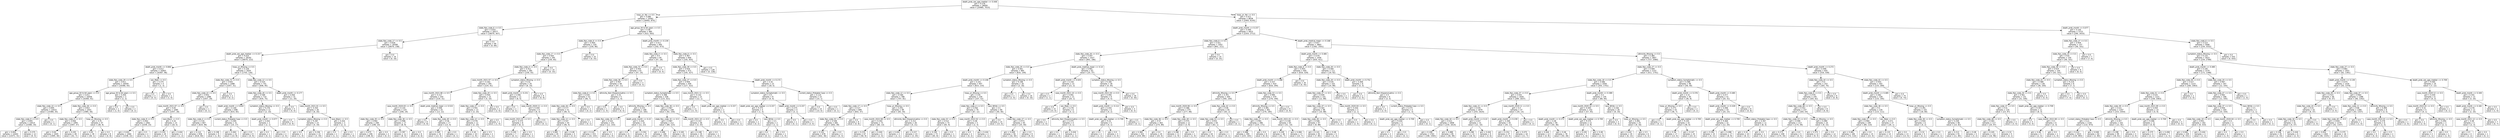 digraph Tree {
node [shape=box, fontname="helvetica"] ;
edge [fontname="helvetica"] ;
0 [label="death_prob_sex_age_median <= 0.448\ngini = 0.376\nsamples = 28000\nvalue = [20985, 7015]"] ;
1 [label="hosp_yn_Yes <= 0.5\ngini = 0.086\nsamples = 19362\nvalue = [18492, 870]"] ;
0 -> 1 [labeldistance=2.5, labelangle=45, headlabel="True"] ;
2 [label="state_fips_code_6 <= 0.5\ngini = 0.033\nsamples = 18377\nvalue = [18070, 307]"] ;
1 -> 2 ;
3 [label="state_fips_code_17 <= 0.5\ngini = 0.026\nsamples = 18308\nvalue = [18070, 238]"] ;
2 -> 3 ;
4 [label="death_prob_sex_age_median <= 0.157\ngini = 0.024\nsamples = 18292\nvalue = [18070, 222]"] ;
3 -> 4 ;
5 [label="death_prob_month <= 0.846\ngini = 0.012\nsamples = 16463\nvalue = [16367, 96]"] ;
4 -> 5 ;
6 [label="state_fips_code_29 <= 0.5\ngini = 0.011\nsamples = 16459\nvalue = [16366, 93]"] ;
5 -> 6 ;
7 [label="age_group_50 to 64 years <= 0.5\ngini = 0.011\nsamples = 16456\nvalue = [16365, 91]"] ;
6 -> 7 ;
8 [label="state_fips_code_22 <= 0.5\ngini = 0.005\nsamples = 14415\nvalue = [14380, 35]"] ;
7 -> 8 ;
9 [label="state_fips_code_9 <= 0.5\ngini = 0.005\nsamples = 14414\nvalue = [14380, 34]"] ;
8 -> 9 ;
10 [label="gini = 0.004\nsamples = 14402\nvalue = [14371, 31]"] ;
9 -> 10 ;
11 [label="gini = 0.375\nsamples = 12\nvalue = [9, 3]"] ;
9 -> 11 ;
12 [label="gini = 0.0\nsamples = 1\nvalue = [0, 1]"] ;
8 -> 12 ;
13 [label="state_fips_code_26 <= 0.5\ngini = 0.053\nsamples = 2041\nvalue = [1985, 56]"] ;
7 -> 13 ;
14 [label="state_fips_code_4 <= 0.5\ngini = 0.046\nsamples = 1994\nvalue = [1947, 47]"] ;
13 -> 14 ;
15 [label="gini = 0.04\nsamples = 1945\nvalue = [1905, 40]"] ;
14 -> 15 ;
16 [label="gini = 0.245\nsamples = 49\nvalue = [42, 7]"] ;
14 -> 16 ;
17 [label="hosp_yn_Missing <= 0.5\ngini = 0.31\nsamples = 47\nvalue = [38, 9]"] ;
13 -> 17 ;
18 [label="gini = 0.05\nsamples = 39\nvalue = [38, 1]"] ;
17 -> 18 ;
19 [label="gini = 0.0\nsamples = 8\nvalue = [0, 8]"] ;
17 -> 19 ;
20 [label="age_group_50 to 64 years <= 0.5\ngini = 0.444\nsamples = 3\nvalue = [1, 2]"] ;
6 -> 20 ;
21 [label="gini = 0.0\nsamples = 1\nvalue = [1, 0]"] ;
20 -> 21 ;
22 [label="gini = 0.0\nsamples = 2\nvalue = [0, 2]"] ;
20 -> 22 ;
23 [label="sex_Male <= 0.5\ngini = 0.375\nsamples = 4\nvalue = [1, 3]"] ;
5 -> 23 ;
24 [label="gini = 0.0\nsamples = 3\nvalue = [0, 3]"] ;
23 -> 24 ;
25 [label="gini = 0.0\nsamples = 1\nvalue = [1, 0]"] ;
23 -> 25 ;
26 [label="hosp_yn_Missing <= 0.5\ngini = 0.128\nsamples = 1829\nvalue = [1703, 126]"] ;
4 -> 26 ;
27 [label="state_fips_code_72 <= 0.5\ngini = 0.055\nsamples = 1088\nvalue = [1057, 31]"] ;
26 -> 27 ;
28 [label="state_fips_code_22 <= 0.5\ngini = 0.052\nsamples = 1086\nvalue = [1057, 29]"] ;
27 -> 28 ;
29 [label="case_month_2021-07 <= 0.5\ngini = 0.05\nsamples = 1085\nvalue = [1057, 28]"] ;
28 -> 29 ;
30 [label="state_fips_code_9 <= 0.5\ngini = 0.042\nsamples = 1062\nvalue = [1039, 23]"] ;
29 -> 30 ;
31 [label="gini = 0.041\nsamples = 1060\nvalue = [1038, 22]"] ;
30 -> 31 ;
32 [label="gini = 0.5\nsamples = 2\nvalue = [1, 1]"] ;
30 -> 32 ;
33 [label="race_Black <= 0.5\ngini = 0.34\nsamples = 23\nvalue = [18, 5]"] ;
29 -> 33 ;
34 [label="gini = 0.255\nsamples = 20\nvalue = [17, 3]"] ;
33 -> 34 ;
35 [label="gini = 0.444\nsamples = 3\nvalue = [1, 2]"] ;
33 -> 35 ;
36 [label="gini = 0.0\nsamples = 1\nvalue = [0, 1]"] ;
28 -> 36 ;
37 [label="gini = 0.0\nsamples = 2\nvalue = [0, 2]"] ;
27 -> 37 ;
38 [label="state_fips_code_12 <= 0.5\ngini = 0.224\nsamples = 741\nvalue = [646, 95]"] ;
26 -> 38 ;
39 [label="state_fips_code_26 <= 0.5\ngini = 0.189\nsamples = 710\nvalue = [635, 75]"] ;
38 -> 39 ;
40 [label="death_prob_month <= 0.632\ngini = 0.169\nsamples = 698\nvalue = [633, 65]"] ;
39 -> 40 ;
41 [label="state_fips_code_4 <= 0.5\ngini = 0.134\nsamples = 667\nvalue = [619, 48]"] ;
40 -> 41 ;
42 [label="gini = 0.114\nsamples = 658\nvalue = [618, 40]"] ;
41 -> 42 ;
43 [label="gini = 0.198\nsamples = 9\nvalue = [1, 8]"] ;
41 -> 43 ;
44 [label="current_status_Probable Case <= 0.5\ngini = 0.495\nsamples = 31\nvalue = [14, 17]"] ;
40 -> 44 ;
45 [label="gini = 0.463\nsamples = 22\nvalue = [14, 8]"] ;
44 -> 45 ;
46 [label="gini = 0.0\nsamples = 9\nvalue = [0, 9]"] ;
44 -> 46 ;
47 [label="symptom_status_Missing <= 0.5\ngini = 0.278\nsamples = 12\nvalue = [2, 10]"] ;
39 -> 47 ;
48 [label="death_prob_month <= 0.077\ngini = 0.444\nsamples = 3\nvalue = [2, 1]"] ;
47 -> 48 ;
49 [label="gini = 0.0\nsamples = 1\nvalue = [0, 1]"] ;
48 -> 49 ;
50 [label="gini = 0.0\nsamples = 2\nvalue = [2, 0]"] ;
48 -> 50 ;
51 [label="gini = 0.0\nsamples = 9\nvalue = [0, 9]"] ;
47 -> 51 ;
52 [label="death_prob_month <= 0.177\ngini = 0.458\nsamples = 31\nvalue = [11, 20]"] ;
38 -> 52 ;
53 [label="gini = 0.0\nsamples = 5\nvalue = [5, 0]"] ;
52 -> 53 ;
54 [label="case_month_2021-01 <= 0.5\ngini = 0.355\nsamples = 26\nvalue = [6, 20]"] ;
52 -> 54 ;
55 [label="symptom_status_Missing <= 0.5\ngini = 0.287\nsamples = 23\nvalue = [4, 19]"] ;
54 -> 55 ;
56 [label="gini = 0.0\nsamples = 1\nvalue = [1, 0]"] ;
55 -> 56 ;
57 [label="gini = 0.236\nsamples = 22\nvalue = [3, 19]"] ;
55 -> 57 ;
58 [label="race_Black <= 0.5\ngini = 0.444\nsamples = 3\nvalue = [2, 1]"] ;
54 -> 58 ;
59 [label="gini = 0.5\nsamples = 2\nvalue = [1, 1]"] ;
58 -> 59 ;
60 [label="gini = 0.0\nsamples = 1\nvalue = [1, 0]"] ;
58 -> 60 ;
61 [label="gini = 0.0\nsamples = 16\nvalue = [0, 16]"] ;
3 -> 61 ;
62 [label="gini = 0.0\nsamples = 69\nvalue = [0, 69]"] ;
2 -> 62 ;
63 [label="age_group_50 to 64 years <= 0.5\ngini = 0.49\nsamples = 985\nvalue = [422, 563]"] ;
1 -> 63 ;
64 [label="state_fips_code_6 <= 0.5\ngini = 0.404\nsamples = 320\nvalue = [230, 90]"] ;
63 -> 64 ;
65 [label="state_fips_code_17 <= 0.5\ngini = 0.344\nsamples = 295\nvalue = [230, 65]"] ;
64 -> 65 ;
66 [label="state_fips_code_4 <= 0.5\ngini = 0.311\nsamples = 285\nvalue = [230, 55]"] ;
65 -> 66 ;
67 [label="case_month_2021-07 <= 0.5\ngini = 0.262\nsamples = 265\nvalue = [224, 41]"] ;
66 -> 67 ;
68 [label="case_month_2021-08 <= 0.5\ngini = 0.217\nsamples = 250\nvalue = [219, 31]"] ;
67 -> 68 ;
69 [label="case_month_2020-03 <= 0.5\ngini = 0.155\nsamples = 225\nvalue = [206, 19]"] ;
68 -> 69 ;
70 [label="state_fips_code_35 <= 0.5\ngini = 0.092\nsamples = 208\nvalue = [198, 10]"] ;
69 -> 70 ;
71 [label="gini = 0.075\nsamples = 206\nvalue = [198, 8]"] ;
70 -> 71 ;
72 [label="gini = 0.0\nsamples = 2\nvalue = [0, 2]"] ;
70 -> 72 ;
73 [label="state_fips_code_36 <= 0.5\ngini = 0.498\nsamples = 17\nvalue = [8, 9]"] ;
69 -> 73 ;
74 [label="gini = 0.397\nsamples = 11\nvalue = [8, 3]"] ;
73 -> 74 ;
75 [label="gini = 0.0\nsamples = 6\nvalue = [0, 6]"] ;
73 -> 75 ;
76 [label="death_prob_medical_mean <= 0.515\ngini = 0.499\nsamples = 25\nvalue = [13, 12]"] ;
68 -> 76 ;
77 [label="gini = 0.0\nsamples = 8\nvalue = [0, 8]"] ;
76 -> 77 ;
78 [label="state_fips_code_40 <= 0.5\ngini = 0.36\nsamples = 17\nvalue = [13, 4]"] ;
76 -> 78 ;
79 [label="gini = 0.305\nsamples = 16\nvalue = [13, 3]"] ;
78 -> 79 ;
80 [label="gini = 0.0\nsamples = 1\nvalue = [0, 1]"] ;
78 -> 80 ;
81 [label="state_fips_code_20 <= 0.5\ngini = 0.444\nsamples = 15\nvalue = [5, 10]"] ;
67 -> 81 ;
82 [label="state_fips_code_27 <= 0.5\ngini = 0.355\nsamples = 13\nvalue = [3, 10]"] ;
81 -> 82 ;
83 [label="state_fips_code_12 <= 0.5\ngini = 0.278\nsamples = 12\nvalue = [2, 10]"] ;
82 -> 83 ;
84 [label="gini = 0.18\nsamples = 10\nvalue = [1, 9]"] ;
83 -> 84 ;
85 [label="gini = 0.5\nsamples = 2\nvalue = [1, 1]"] ;
83 -> 85 ;
86 [label="gini = 0.0\nsamples = 1\nvalue = [1, 0]"] ;
82 -> 86 ;
87 [label="gini = 0.0\nsamples = 2\nvalue = [2, 0]"] ;
81 -> 87 ;
88 [label="symptom_status_Missing <= 0.5\ngini = 0.42\nsamples = 20\nvalue = [6, 14]"] ;
66 -> 88 ;
89 [label="death_prob_month <= 0.231\ngini = 0.496\nsamples = 11\nvalue = [6, 5]"] ;
88 -> 89 ;
90 [label="gini = 0.0\nsamples = 2\nvalue = [0, 2]"] ;
89 -> 90 ;
91 [label="case_month_2020-11 <= 0.5\ngini = 0.444\nsamples = 9\nvalue = [6, 3]"] ;
89 -> 91 ;
92 [label="case_month_2021-01 <= 0.5\ngini = 0.375\nsamples = 8\nvalue = [6, 2]"] ;
91 -> 92 ;
93 [label="gini = 0.245\nsamples = 7\nvalue = [6, 1]"] ;
92 -> 93 ;
94 [label="gini = 0.0\nsamples = 1\nvalue = [0, 1]"] ;
92 -> 94 ;
95 [label="gini = 0.0\nsamples = 1\nvalue = [0, 1]"] ;
91 -> 95 ;
96 [label="gini = 0.0\nsamples = 9\nvalue = [0, 9]"] ;
88 -> 96 ;
97 [label="gini = 0.0\nsamples = 10\nvalue = [0, 10]"] ;
65 -> 97 ;
98 [label="gini = 0.0\nsamples = 25\nvalue = [0, 25]"] ;
64 -> 98 ;
99 [label="death_prob_month <= 0.139\ngini = 0.411\nsamples = 665\nvalue = [192, 473]"] ;
63 -> 99 ;
100 [label="state_fips_code_4 <= 0.5\ngini = 0.4\nsamples = 65\nvalue = [47, 18]"] ;
99 -> 100 ;
101 [label="state_fips_code_72 <= 0.5\ngini = 0.354\nsamples = 61\nvalue = [47, 14]"] ;
100 -> 101 ;
102 [label="state_fips_code_36 <= 0.5\ngini = 0.307\nsamples = 58\nvalue = [47, 11]"] ;
101 -> 102 ;
103 [label="state_fips_code_6 <= 0.5\ngini = 0.229\nsamples = 53\nvalue = [46, 7]"] ;
102 -> 103 ;
104 [label="state_fips_code_26 <= 0.5\ngini = 0.177\nsamples = 51\nvalue = [46, 5]"] ;
103 -> 104 ;
105 [label="state_fips_code_12 <= 0.5\ngini = 0.147\nsamples = 50\nvalue = [46, 4]"] ;
104 -> 105 ;
106 [label="gini = 0.085\nsamples = 45\nvalue = [43, 2]"] ;
105 -> 106 ;
107 [label="gini = 0.48\nsamples = 5\nvalue = [3, 2]"] ;
105 -> 107 ;
108 [label="gini = 0.0\nsamples = 1\nvalue = [0, 1]"] ;
104 -> 108 ;
109 [label="gini = 0.0\nsamples = 2\nvalue = [0, 2]"] ;
103 -> 109 ;
110 [label="ethnicity_Non-Hispanic/Latino <= 0.5\ngini = 0.32\nsamples = 5\nvalue = [1, 4]"] ;
102 -> 110 ;
111 [label="gini = 0.0\nsamples = 1\nvalue = [1, 0]"] ;
110 -> 111 ;
112 [label="gini = 0.0\nsamples = 4\nvalue = [0, 4]"] ;
110 -> 112 ;
113 [label="gini = 0.0\nsamples = 3\nvalue = [0, 3]"] ;
101 -> 113 ;
114 [label="gini = 0.0\nsamples = 4\nvalue = [0, 4]"] ;
100 -> 114 ;
115 [label="state_fips_code_6 <= 0.5\ngini = 0.367\nsamples = 600\nvalue = [145, 455]"] ;
99 -> 115 ;
116 [label="state_fips_code_39 <= 0.5\ngini = 0.426\nsamples = 472\nvalue = [145, 327]"] ;
115 -> 116 ;
117 [label="state_fips_code_27 <= 0.5\ngini = 0.406\nsamples = 449\nvalue = [127, 322]"] ;
116 -> 117 ;
118 [label="symptom_status_Symptomatic <= 0.5\ngini = 0.388\nsamples = 436\nvalue = [115, 321]"] ;
117 -> 118 ;
119 [label="ethnicity_Missing <= 0.5\ngini = 0.215\nsamples = 188\nvalue = [23, 165]"] ;
118 -> 119 ;
120 [label="state_fips_code_18 <= 0.5\ngini = 0.143\nsamples = 155\nvalue = [12, 143]"] ;
119 -> 120 ;
121 [label="gini = 0.122\nsamples = 153\nvalue = [10, 143]"] ;
120 -> 121 ;
122 [label="gini = 0.0\nsamples = 2\nvalue = [2, 0]"] ;
120 -> 122 ;
123 [label="death_prob_month <= 0.22\ngini = 0.444\nsamples = 33\nvalue = [11, 22]"] ;
119 -> 123 ;
124 [label="gini = 0.0\nsamples = 6\nvalue = [6, 0]"] ;
123 -> 124 ;
125 [label="gini = 0.302\nsamples = 27\nvalue = [5, 22]"] ;
123 -> 125 ;
126 [label="state_fips_code_36 <= 0.5\ngini = 0.467\nsamples = 248\nvalue = [92, 156]"] ;
118 -> 126 ;
127 [label="state_fips_code_32 <= 0.5\ngini = 0.487\nsamples = 212\nvalue = [89, 123]"] ;
126 -> 127 ;
128 [label="gini = 0.496\nsamples = 190\nvalue = [87, 103]"] ;
127 -> 128 ;
129 [label="gini = 0.165\nsamples = 22\nvalue = [2, 20]"] ;
127 -> 129 ;
130 [label="case_month_2021-10 <= 0.5\ngini = 0.153\nsamples = 36\nvalue = [3, 33]"] ;
126 -> 130 ;
131 [label="gini = 0.108\nsamples = 35\nvalue = [2, 33]"] ;
130 -> 131 ;
132 [label="gini = 0.0\nsamples = 1\nvalue = [1, 0]"] ;
130 -> 132 ;
133 [label="case_month_2021-11 <= 0.5\ngini = 0.142\nsamples = 13\nvalue = [12, 1]"] ;
117 -> 133 ;
134 [label="gini = 0.0\nsamples = 11\nvalue = [11, 0]"] ;
133 -> 134 ;
135 [label="death_prob_sex_age_median <= 0.157\ngini = 0.5\nsamples = 2\nvalue = [1, 1]"] ;
133 -> 135 ;
136 [label="gini = 0.0\nsamples = 1\nvalue = [1, 0]"] ;
135 -> 136 ;
137 [label="gini = 0.0\nsamples = 1\nvalue = [0, 1]"] ;
135 -> 137 ;
138 [label="death_prob_month <= 0.172\ngini = 0.34\nsamples = 23\nvalue = [18, 5]"] ;
116 -> 138 ;
139 [label="symptom_status_Symptomatic <= 0.5\ngini = 0.5\nsamples = 8\nvalue = [4, 4]"] ;
138 -> 139 ;
140 [label="death_prob_sex_age_median <= 0.157\ngini = 0.375\nsamples = 4\nvalue = [1, 3]"] ;
139 -> 140 ;
141 [label="gini = 0.0\nsamples = 2\nvalue = [0, 2]"] ;
140 -> 141 ;
142 [label="race_White <= 0.5\ngini = 0.5\nsamples = 2\nvalue = [1, 1]"] ;
140 -> 142 ;
143 [label="gini = 0.0\nsamples = 1\nvalue = [0, 1]"] ;
142 -> 143 ;
144 [label="gini = 0.0\nsamples = 1\nvalue = [1, 0]"] ;
142 -> 144 ;
145 [label="death_prob_month <= 0.157\ngini = 0.375\nsamples = 4\nvalue = [3, 1]"] ;
139 -> 145 ;
146 [label="gini = 0.0\nsamples = 1\nvalue = [0, 1]"] ;
145 -> 146 ;
147 [label="gini = 0.0\nsamples = 3\nvalue = [3, 0]"] ;
145 -> 147 ;
148 [label="current_status_Probable Case <= 0.5\ngini = 0.124\nsamples = 15\nvalue = [14, 1]"] ;
138 -> 148 ;
149 [label="gini = 0.0\nsamples = 14\nvalue = [14, 0]"] ;
148 -> 149 ;
150 [label="gini = 0.0\nsamples = 1\nvalue = [0, 1]"] ;
148 -> 150 ;
151 [label="gini = 0.0\nsamples = 128\nvalue = [0, 128]"] ;
115 -> 151 ;
152 [label="hosp_yn_Yes <= 0.5\ngini = 0.411\nsamples = 8638\nvalue = [2493, 6145]"] ;
0 -> 152 [labeldistance=2.5, labelangle=-45, headlabel="False"] ;
153 [label="death_prob_month <= 0.157\ngini = 0.495\nsamples = 4915\nvalue = [2203, 2712]"] ;
152 -> 153 ;
154 [label="state_fips_code_6 <= 0.5\ngini = 0.321\nsamples = 1052\nvalue = [841, 211]"] ;
153 -> 154 ;
155 [label="state_fips_code_26 <= 0.5\ngini = 0.297\nsamples = 1027\nvalue = [841, 186]"] ;
154 -> 155 ;
156 [label="state_fips_code_25 <= 0.5\ngini = 0.261\nsamples = 965\nvalue = [816, 149]"] ;
155 -> 156 ;
157 [label="death_prob_month <= 0.106\ngini = 0.241\nsamples = 947\nvalue = [814, 133]"] ;
156 -> 157 ;
158 [label="state_fips_code_12 <= 0.5\ngini = 0.184\nsamples = 788\nvalue = [707, 81]"] ;
157 -> 158 ;
159 [label="state_fips_code_17 <= 0.5\ngini = 0.127\nsamples = 689\nvalue = [642, 47]"] ;
158 -> 159 ;
160 [label="state_fips_code_53 <= 0.5\ngini = 0.108\nsamples = 681\nvalue = [642, 39]"] ;
159 -> 160 ;
161 [label="gini = 0.101\nsamples = 678\nvalue = [642, 36]"] ;
160 -> 161 ;
162 [label="gini = 0.0\nsamples = 3\nvalue = [0, 3]"] ;
160 -> 162 ;
163 [label="gini = 0.0\nsamples = 8\nvalue = [0, 8]"] ;
159 -> 163 ;
164 [label="hosp_yn_Missing <= 0.5\ngini = 0.451\nsamples = 99\nvalue = [65, 34]"] ;
158 -> 164 ;
165 [label="case_month_2022-08 <= 0.5\ngini = 0.293\nsamples = 73\nvalue = [60, 13]"] ;
164 -> 165 ;
166 [label="gini = 0.233\nsamples = 67\nvalue = [58, 9]"] ;
165 -> 166 ;
167 [label="gini = 0.444\nsamples = 6\nvalue = [2, 4]"] ;
165 -> 167 ;
168 [label="ethnicity_Non-Hispanic/Latino <= 0.5\ngini = 0.311\nsamples = 26\nvalue = [5, 21]"] ;
164 -> 168 ;
169 [label="gini = 0.444\nsamples = 3\nvalue = [2, 1]"] ;
168 -> 169 ;
170 [label="gini = 0.227\nsamples = 23\nvalue = [3, 20]"] ;
168 -> 170 ;
171 [label="hosp_yn_Missing <= 0.5\ngini = 0.44\nsamples = 159\nvalue = [107, 52]"] ;
157 -> 171 ;
172 [label="state_fips_code_4 <= 0.5\ngini = 0.258\nsamples = 79\nvalue = [67, 12]"] ;
171 -> 172 ;
173 [label="state_fips_code_53 <= 0.5\ngini = 0.214\nsamples = 74\nvalue = [65, 9]"] ;
172 -> 173 ;
174 [label="gini = 0.195\nsamples = 73\nvalue = [65, 8]"] ;
173 -> 174 ;
175 [label="gini = 0.0\nsamples = 1\nvalue = [0, 1]"] ;
173 -> 175 ;
176 [label="case_month_2022-02 <= 0.5\ngini = 0.48\nsamples = 5\nvalue = [2, 3]"] ;
172 -> 176 ;
177 [label="gini = 0.0\nsamples = 2\nvalue = [0, 2]"] ;
176 -> 177 ;
178 [label="gini = 0.444\nsamples = 3\nvalue = [2, 1]"] ;
176 -> 178 ;
179 [label="race_White <= 0.5\ngini = 0.5\nsamples = 80\nvalue = [40, 40]"] ;
171 -> 179 ;
180 [label="gini = 0.0\nsamples = 15\nvalue = [15, 0]"] ;
179 -> 180 ;
181 [label="state_fips_code_27 <= 0.5\ngini = 0.473\nsamples = 65\nvalue = [25, 40]"] ;
179 -> 181 ;
182 [label="gini = 0.408\nsamples = 56\nvalue = [16, 40]"] ;
181 -> 182 ;
183 [label="gini = 0.0\nsamples = 9\nvalue = [9, 0]"] ;
181 -> 183 ;
184 [label="symptom_status_Missing <= 0.5\ngini = 0.198\nsamples = 18\nvalue = [2, 16]"] ;
156 -> 184 ;
185 [label="gini = 0.0\nsamples = 2\nvalue = [2, 0]"] ;
184 -> 185 ;
186 [label="gini = 0.0\nsamples = 16\nvalue = [0, 16]"] ;
184 -> 186 ;
187 [label="death_prob_medical_mean <= 0.14\ngini = 0.481\nsamples = 62\nvalue = [25, 37]"] ;
155 -> 187 ;
188 [label="death_prob_month <= 0.025\ngini = 0.159\nsamples = 23\nvalue = [21, 2]"] ;
187 -> 188 ;
189 [label="gini = 0.5\nsamples = 2\nvalue = [1, 1]"] ;
188 -> 189 ;
190 [label="case_month_2021-10 <= 0.5\ngini = 0.091\nsamples = 21\nvalue = [20, 1]"] ;
188 -> 190 ;
191 [label="gini = 0.0\nsamples = 15\nvalue = [15, 0]"] ;
190 -> 191 ;
192 [label="sex_Male <= 0.5\ngini = 0.278\nsamples = 6\nvalue = [5, 1]"] ;
190 -> 192 ;
193 [label="gini = 0.0\nsamples = 2\nvalue = [2, 0]"] ;
192 -> 193 ;
194 [label="ethnicity_Non-Hispanic/Latino <= 0.5\ngini = 0.375\nsamples = 4\nvalue = [3, 1]"] ;
192 -> 194 ;
195 [label="gini = 0.0\nsamples = 1\nvalue = [1, 0]"] ;
194 -> 195 ;
196 [label="gini = 0.444\nsamples = 3\nvalue = [2, 1]"] ;
194 -> 196 ;
197 [label="symptom_status_Missing <= 0.5\ngini = 0.184\nsamples = 39\nvalue = [4, 35]"] ;
187 -> 197 ;
198 [label="case_month_2021-04 <= 0.5\ngini = 0.494\nsamples = 9\nvalue = [4, 5]"] ;
197 -> 198 ;
199 [label="death_prob_month <= 0.112\ngini = 0.444\nsamples = 6\nvalue = [4, 2]"] ;
198 -> 199 ;
200 [label="death_prob_sex_age_median <= 0.709\ngini = 0.32\nsamples = 5\nvalue = [4, 1]"] ;
199 -> 200 ;
201 [label="gini = 0.5\nsamples = 2\nvalue = [1, 1]"] ;
200 -> 201 ;
202 [label="gini = 0.0\nsamples = 3\nvalue = [3, 0]"] ;
200 -> 202 ;
203 [label="gini = 0.0\nsamples = 1\nvalue = [0, 1]"] ;
199 -> 203 ;
204 [label="gini = 0.0\nsamples = 3\nvalue = [0, 3]"] ;
198 -> 204 ;
205 [label="gini = 0.0\nsamples = 30\nvalue = [0, 30]"] ;
197 -> 205 ;
206 [label="gini = 0.0\nsamples = 25\nvalue = [0, 25]"] ;
154 -> 206 ;
207 [label="death_prob_medical_mean <= 0.168\ngini = 0.457\nsamples = 3863\nvalue = [1362, 2501]"] ;
153 -> 207 ;
208 [label="death_prob_month <= 0.485\ngini = 0.479\nsamples = 1056\nvalue = [635, 421]"] ;
207 -> 208 ;
209 [label="state_fips_code_6 <= 0.5\ngini = 0.454\nsamples = 945\nvalue = [616, 329]"] ;
208 -> 209 ;
210 [label="death_prob_month <= 0.286\ngini = 0.437\nsamples = 910\nvalue = [616, 294]"] ;
209 -> 210 ;
211 [label="ethnicity_Missing <= 0.5\ngini = 0.351\nsamples = 440\nvalue = [340, 100]"] ;
210 -> 211 ;
212 [label="case_month_2020-06 <= 0.5\ngini = 0.386\nsamples = 375\nvalue = [277, 98]"] ;
211 -> 212 ;
213 [label="state_fips_code_36 <= 0.5\ngini = 0.37\nsamples = 363\nvalue = [274, 89]"] ;
212 -> 213 ;
214 [label="gini = 0.384\nsamples = 343\nvalue = [254, 89]"] ;
213 -> 214 ;
215 [label="gini = 0.0\nsamples = 20\nvalue = [20, 0]"] ;
213 -> 215 ;
216 [label="state_fips_code_28 <= 0.5\ngini = 0.375\nsamples = 12\nvalue = [3, 9]"] ;
212 -> 216 ;
217 [label="gini = 0.298\nsamples = 11\nvalue = [2, 9]"] ;
216 -> 217 ;
218 [label="gini = 0.0\nsamples = 1\nvalue = [1, 0]"] ;
216 -> 218 ;
219 [label="state_fips_code_42 <= 0.5\ngini = 0.06\nsamples = 65\nvalue = [63, 2]"] ;
211 -> 219 ;
220 [label="state_fips_code_53 <= 0.5\ngini = 0.031\nsamples = 64\nvalue = [63, 1]"] ;
219 -> 220 ;
221 [label="gini = 0.0\nsamples = 63\nvalue = [63, 0]"] ;
220 -> 221 ;
222 [label="gini = 0.0\nsamples = 1\nvalue = [0, 1]"] ;
220 -> 222 ;
223 [label="gini = 0.0\nsamples = 1\nvalue = [0, 1]"] ;
219 -> 223 ;
224 [label="state_fips_code_53 <= 0.5\ngini = 0.485\nsamples = 470\nvalue = [276, 194]"] ;
210 -> 224 ;
225 [label="ethnicity_Missing <= 0.5\ngini = 0.481\nsamples = 461\nvalue = [276, 185]"] ;
224 -> 225 ;
226 [label="state_fips_code_27 <= 0.5\ngini = 0.491\nsamples = 396\nvalue = [225, 171]"] ;
225 -> 226 ;
227 [label="gini = 0.488\nsamples = 390\nvalue = [225, 165]"] ;
226 -> 227 ;
228 [label="gini = 0.0\nsamples = 6\nvalue = [0, 6]"] ;
226 -> 228 ;
229 [label="case_month_2021-01 <= 0.5\ngini = 0.338\nsamples = 65\nvalue = [51, 14]"] ;
225 -> 229 ;
230 [label="gini = 0.249\nsamples = 48\nvalue = [41, 7]"] ;
229 -> 230 ;
231 [label="gini = 0.484\nsamples = 17\nvalue = [10, 7]"] ;
229 -> 231 ;
232 [label="gini = 0.0\nsamples = 9\nvalue = [0, 9]"] ;
224 -> 232 ;
233 [label="gini = 0.0\nsamples = 35\nvalue = [0, 35]"] ;
209 -> 233 ;
234 [label="state_fips_code_34 <= 0.5\ngini = 0.284\nsamples = 111\nvalue = [19, 92]"] ;
208 -> 234 ;
235 [label="state_fips_code_20 <= 0.5\ngini = 0.235\nsamples = 103\nvalue = [14, 89]"] ;
234 -> 235 ;
236 [label="state_fips_code_37 <= 0.5\ngini = 0.209\nsamples = 101\nvalue = [12, 89]"] ;
235 -> 236 ;
237 [label="state_fips_code_47 <= 0.5\ngini = 0.183\nsamples = 98\nvalue = [10, 88]"] ;
236 -> 237 ;
238 [label="state_fips_code_36 <= 0.5\ngini = 0.168\nsamples = 97\nvalue = [9, 88]"] ;
237 -> 238 ;
239 [label="gini = 0.141\nsamples = 92\nvalue = [7, 85]"] ;
238 -> 239 ;
240 [label="gini = 0.48\nsamples = 5\nvalue = [2, 3]"] ;
238 -> 240 ;
241 [label="gini = 0.0\nsamples = 1\nvalue = [1, 0]"] ;
237 -> 241 ;
242 [label="case_month_2020-04 <= 0.5\ngini = 0.444\nsamples = 3\nvalue = [2, 1]"] ;
236 -> 242 ;
243 [label="gini = 0.0\nsamples = 2\nvalue = [2, 0]"] ;
242 -> 243 ;
244 [label="gini = 0.0\nsamples = 1\nvalue = [0, 1]"] ;
242 -> 244 ;
245 [label="gini = 0.0\nsamples = 2\nvalue = [2, 0]"] ;
235 -> 245 ;
246 [label="death_prob_month <= 0.752\ngini = 0.469\nsamples = 8\nvalue = [5, 3]"] ;
234 -> 246 ;
247 [label="gini = 0.0\nsamples = 2\nvalue = [2, 0]"] ;
246 -> 247 ;
248 [label="ethnicity_Non-Hispanic/Latino <= 0.5\ngini = 0.5\nsamples = 6\nvalue = [3, 3]"] ;
246 -> 248 ;
249 [label="gini = 0.0\nsamples = 2\nvalue = [2, 0]"] ;
248 -> 249 ;
250 [label="current_status_Probable Case <= 0.5\ngini = 0.375\nsamples = 4\nvalue = [1, 3]"] ;
248 -> 250 ;
251 [label="death_prob_sex_age_median <= 0.709\ngini = 0.444\nsamples = 3\nvalue = [1, 2]"] ;
250 -> 251 ;
252 [label="gini = 0.5\nsamples = 2\nvalue = [1, 1]"] ;
251 -> 252 ;
253 [label="gini = 0.0\nsamples = 1\nvalue = [0, 1]"] ;
251 -> 253 ;
254 [label="gini = 0.0\nsamples = 1\nvalue = [0, 1]"] ;
250 -> 254 ;
255 [label="ethnicity_Missing <= 0.5\ngini = 0.384\nsamples = 2807\nvalue = [727, 2080]"] ;
207 -> 255 ;
256 [label="state_fips_code_27 <= 0.5\ngini = 0.309\nsamples = 2152\nvalue = [411, 1741]"] ;
255 -> 256 ;
257 [label="state_fips_code_18 <= 0.5\ngini = 0.286\nsamples = 2056\nvalue = [355, 1701]"] ;
256 -> 257 ;
258 [label="state_fips_code_37 <= 0.5\ngini = 0.255\nsamples = 1926\nvalue = [289, 1637]"] ;
257 -> 258 ;
259 [label="state_fips_code_21 <= 0.5\ngini = 0.235\nsamples = 1879\nvalue = [255, 1624]"] ;
258 -> 259 ;
260 [label="state_fips_code_34 <= 0.5\ngini = 0.221\nsamples = 1848\nvalue = [234, 1614]"] ;
259 -> 260 ;
261 [label="gini = 0.199\nsamples = 1763\nvalue = [198, 1565]"] ;
260 -> 261 ;
262 [label="gini = 0.488\nsamples = 85\nvalue = [36, 49]"] ;
260 -> 262 ;
263 [label="death_prob_month <= 0.22\ngini = 0.437\nsamples = 31\nvalue = [21, 10]"] ;
259 -> 263 ;
264 [label="gini = 0.298\nsamples = 22\nvalue = [18, 4]"] ;
263 -> 264 ;
265 [label="gini = 0.444\nsamples = 9\nvalue = [3, 6]"] ;
263 -> 265 ;
266 [label="case_month_2020-11 <= 0.5\ngini = 0.4\nsamples = 47\nvalue = [34, 13]"] ;
258 -> 266 ;
267 [label="death_prob_month <= 0.239\ngini = 0.369\nsamples = 45\nvalue = [34, 11]"] ;
266 -> 267 ;
268 [label="gini = 0.252\nsamples = 27\nvalue = [23, 4]"] ;
267 -> 268 ;
269 [label="gini = 0.475\nsamples = 18\nvalue = [11, 7]"] ;
267 -> 269 ;
270 [label="gini = 0.0\nsamples = 2\nvalue = [0, 2]"] ;
266 -> 270 ;
271 [label="death_prob_month <= 0.389\ngini = 0.5\nsamples = 130\nvalue = [66, 64]"] ;
257 -> 271 ;
272 [label="case_month_2020-10 <= 0.5\ngini = 0.493\nsamples = 102\nvalue = [57, 45]"] ;
271 -> 272 ;
273 [label="death_prob_month <= 0.172\ngini = 0.48\nsamples = 90\nvalue = [54, 36]"] ;
272 -> 273 ;
274 [label="gini = 0.444\nsamples = 12\nvalue = [4, 8]"] ;
273 -> 274 ;
275 [label="gini = 0.46\nsamples = 78\nvalue = [50, 28]"] ;
273 -> 275 ;
276 [label="death_prob_sex_age_median <= 0.709\ngini = 0.375\nsamples = 12\nvalue = [3, 9]"] ;
272 -> 276 ;
277 [label="gini = 0.245\nsamples = 7\nvalue = [1, 6]"] ;
276 -> 277 ;
278 [label="gini = 0.48\nsamples = 5\nvalue = [2, 3]"] ;
276 -> 278 ;
279 [label="race_White <= 0.5\ngini = 0.436\nsamples = 28\nvalue = [9, 19]"] ;
271 -> 279 ;
280 [label="gini = 0.0\nsamples = 3\nvalue = [0, 3]"] ;
279 -> 280 ;
281 [label="hosp_yn_Missing <= 0.5\ngini = 0.461\nsamples = 25\nvalue = [9, 16]"] ;
279 -> 281 ;
282 [label="gini = 0.432\nsamples = 19\nvalue = [6, 13]"] ;
281 -> 282 ;
283 [label="gini = 0.5\nsamples = 6\nvalue = [3, 3]"] ;
281 -> 283 ;
284 [label="symptom_status_Symptomatic <= 0.5\ngini = 0.486\nsamples = 96\nvalue = [56, 40]"] ;
256 -> 284 ;
285 [label="death_prob_month <= 0.376\ngini = 0.32\nsamples = 45\nvalue = [36, 9]"] ;
284 -> 285 ;
286 [label="hosp_yn_Missing <= 0.5\ngini = 0.273\nsamples = 43\nvalue = [36, 7]"] ;
285 -> 286 ;
287 [label="gini = 0.0\nsamples = 1\nvalue = [0, 1]"] ;
286 -> 287 ;
288 [label="death_prob_sex_age_median <= 0.709\ngini = 0.245\nsamples = 42\nvalue = [36, 6]"] ;
286 -> 288 ;
289 [label="gini = 0.36\nsamples = 17\nvalue = [13, 4]"] ;
288 -> 289 ;
290 [label="gini = 0.147\nsamples = 25\nvalue = [23, 2]"] ;
288 -> 290 ;
291 [label="gini = 0.0\nsamples = 2\nvalue = [0, 2]"] ;
285 -> 291 ;
292 [label="death_prob_month <= 0.485\ngini = 0.477\nsamples = 51\nvalue = [20, 31]"] ;
284 -> 292 ;
293 [label="death_prob_month <= 0.329\ngini = 0.498\nsamples = 43\nvalue = [20, 23]"] ;
292 -> 293 ;
294 [label="death_prob_sex_age_median <= 0.709\ngini = 0.469\nsamples = 32\nvalue = [12, 20]"] ;
293 -> 294 ;
295 [label="gini = 0.391\nsamples = 15\nvalue = [4, 11]"] ;
294 -> 295 ;
296 [label="gini = 0.498\nsamples = 17\nvalue = [8, 9]"] ;
294 -> 296 ;
297 [label="current_status_Probable Case <= 0.5\ngini = 0.397\nsamples = 11\nvalue = [8, 3]"] ;
293 -> 297 ;
298 [label="gini = 0.32\nsamples = 10\nvalue = [8, 2]"] ;
297 -> 298 ;
299 [label="gini = 0.0\nsamples = 1\nvalue = [0, 1]"] ;
297 -> 299 ;
300 [label="gini = 0.0\nsamples = 8\nvalue = [0, 8]"] ;
292 -> 300 ;
301 [label="death_prob_month <= 0.272\ngini = 0.499\nsamples = 655\nvalue = [316, 339]"] ;
255 -> 301 ;
302 [label="state_fips_code_42 <= 0.5\ngini = 0.4\nsamples = 253\nvalue = [183, 70]"] ;
301 -> 302 ;
303 [label="state_fips_code_9 <= 0.5\ngini = 0.378\nsamples = 245\nvalue = [183, 62]"] ;
302 -> 303 ;
304 [label="state_fips_code_48 <= 0.5\ngini = 0.352\nsamples = 237\nvalue = [183, 54]"] ;
303 -> 304 ;
305 [label="state_fips_code_53 <= 0.5\ngini = 0.299\nsamples = 213\nvalue = [174, 39]"] ;
304 -> 305 ;
306 [label="gini = 0.273\nsamples = 208\nvalue = [174, 34]"] ;
305 -> 306 ;
307 [label="gini = 0.0\nsamples = 5\nvalue = [0, 5]"] ;
305 -> 307 ;
308 [label="hosp_yn_Missing <= 0.5\ngini = 0.469\nsamples = 24\nvalue = [9, 15]"] ;
304 -> 308 ;
309 [label="gini = 0.375\nsamples = 12\nvalue = [9, 3]"] ;
308 -> 309 ;
310 [label="gini = 0.0\nsamples = 12\nvalue = [0, 12]"] ;
308 -> 310 ;
311 [label="gini = 0.0\nsamples = 8\nvalue = [0, 8]"] ;
303 -> 311 ;
312 [label="gini = 0.0\nsamples = 8\nvalue = [0, 8]"] ;
302 -> 312 ;
313 [label="state_fips_code_42 <= 0.5\ngini = 0.443\nsamples = 402\nvalue = [133, 269]"] ;
301 -> 313 ;
314 [label="death_prob_month <= 0.485\ngini = 0.482\nsamples = 328\nvalue = [133, 195]"] ;
313 -> 314 ;
315 [label="state_fips_code_36 <= 0.5\ngini = 0.5\nsamples = 226\nvalue = [115, 111]"] ;
314 -> 315 ;
316 [label="state_fips_code_27 <= 0.5\ngini = 0.494\nsamples = 199\nvalue = [89, 110]"] ;
315 -> 316 ;
317 [label="gini = 0.481\nsamples = 184\nvalue = [74, 110]"] ;
316 -> 317 ;
318 [label="gini = 0.0\nsamples = 15\nvalue = [15, 0]"] ;
316 -> 318 ;
319 [label="sex_Male <= 0.5\ngini = 0.071\nsamples = 27\nvalue = [26, 1]"] ;
315 -> 319 ;
320 [label="gini = 0.133\nsamples = 14\nvalue = [13, 1]"] ;
319 -> 320 ;
321 [label="gini = 0.0\nsamples = 13\nvalue = [13, 0]"] ;
319 -> 321 ;
322 [label="hosp_yn_Missing <= 0.5\ngini = 0.291\nsamples = 102\nvalue = [18, 84]"] ;
314 -> 322 ;
323 [label="state_fips_code_36 <= 0.5\ngini = 0.444\nsamples = 6\nvalue = [4, 2]"] ;
322 -> 323 ;
324 [label="gini = 0.32\nsamples = 5\nvalue = [4, 1]"] ;
323 -> 324 ;
325 [label="gini = 0.0\nsamples = 1\nvalue = [0, 1]"] ;
323 -> 325 ;
326 [label="symptom_status_Symptomatic <= 0.5\ngini = 0.249\nsamples = 96\nvalue = [14, 82]"] ;
322 -> 326 ;
327 [label="gini = 0.213\nsamples = 91\nvalue = [11, 80]"] ;
326 -> 327 ;
328 [label="gini = 0.48\nsamples = 5\nvalue = [3, 2]"] ;
326 -> 328 ;
329 [label="gini = 0.0\nsamples = 74\nvalue = [0, 74]"] ;
313 -> 329 ;
330 [label="death_prob_month <= 0.077\ngini = 0.144\nsamples = 3723\nvalue = [290, 3433]"] ;
152 -> 330 ;
331 [label="state_fips_code_27 <= 0.5\ngini = 0.459\nsamples = 157\nvalue = [56, 101]"] ;
330 -> 331 ;
332 [label="state_fips_code_24 <= 0.5\ngini = 0.44\nsamples = 150\nvalue = [49, 101]"] ;
331 -> 332 ;
333 [label="state_fips_code_39 <= 0.5\ngini = 0.419\nsamples = 144\nvalue = [43, 101]"] ;
332 -> 333 ;
334 [label="state_fips_code_41 <= 0.5\ngini = 0.389\nsamples = 136\nvalue = [36, 100]"] ;
333 -> 334 ;
335 [label="state_fips_code_34 <= 0.5\ngini = 0.361\nsamples = 131\nvalue = [31, 100]"] ;
334 -> 335 ;
336 [label="state_fips_code_37 <= 0.5\ngini = 0.31\nsamples = 120\nvalue = [23, 97]"] ;
335 -> 336 ;
337 [label="state_fips_code_48 <= 0.5\ngini = 0.283\nsamples = 117\nvalue = [20, 97]"] ;
336 -> 337 ;
338 [label="gini = 0.245\nsamples = 112\nvalue = [16, 96]"] ;
337 -> 338 ;
339 [label="gini = 0.32\nsamples = 5\nvalue = [4, 1]"] ;
337 -> 339 ;
340 [label="gini = 0.0\nsamples = 3\nvalue = [3, 0]"] ;
336 -> 340 ;
341 [label="death_prob_sex_age_median <= 0.709\ngini = 0.397\nsamples = 11\nvalue = [8, 3]"] ;
335 -> 341 ;
342 [label="gini = 0.0\nsamples = 5\nvalue = [5, 0]"] ;
341 -> 342 ;
343 [label="case_month_2022-08 <= 0.5\ngini = 0.5\nsamples = 6\nvalue = [3, 3]"] ;
341 -> 343 ;
344 [label="gini = 0.48\nsamples = 5\nvalue = [2, 3]"] ;
343 -> 344 ;
345 [label="gini = 0.0\nsamples = 1\nvalue = [1, 0]"] ;
343 -> 345 ;
346 [label="gini = 0.0\nsamples = 5\nvalue = [5, 0]"] ;
334 -> 346 ;
347 [label="symptom_status_Missing <= 0.5\ngini = 0.219\nsamples = 8\nvalue = [7, 1]"] ;
333 -> 347 ;
348 [label="gini = 0.0\nsamples = 7\nvalue = [7, 0]"] ;
347 -> 348 ;
349 [label="gini = 0.0\nsamples = 1\nvalue = [0, 1]"] ;
347 -> 349 ;
350 [label="gini = 0.0\nsamples = 6\nvalue = [6, 0]"] ;
332 -> 350 ;
351 [label="gini = 0.0\nsamples = 7\nvalue = [7, 0]"] ;
331 -> 351 ;
352 [label="state_fips_code_6 <= 0.5\ngini = 0.123\nsamples = 3566\nvalue = [234, 3332]"] ;
330 -> 352 ;
353 [label="symptom_status_Missing <= 0.5\ngini = 0.143\nsamples = 3023\nvalue = [234, 2789]"] ;
352 -> 353 ;
354 [label="death_prob_month <= 0.485\ngini = 0.195\nsamples = 1570\nvalue = [172, 1398]"] ;
353 -> 354 ;
355 [label="state_fips_code_50 <= 0.5\ngini = 0.227\nsamples = 1223\nvalue = [160, 1063]"] ;
354 -> 355 ;
356 [label="state_fips_code_51 <= 0.5\ngini = 0.225\nsamples = 1221\nvalue = [158, 1063]"] ;
355 -> 356 ;
357 [label="state_fips_code_39 <= 0.5\ngini = 0.221\nsamples = 1207\nvalue = [153, 1054]"] ;
356 -> 357 ;
358 [label="current_status_Probable Case <= 0.5\ngini = 0.21\nsamples = 1105\nvalue = [132, 973]"] ;
357 -> 358 ;
359 [label="gini = 0.222\nsamples = 1023\nvalue = [130, 893]"] ;
358 -> 359 ;
360 [label="gini = 0.048\nsamples = 82\nvalue = [2, 80]"] ;
358 -> 360 ;
361 [label="ethnicity_Missing <= 0.5\ngini = 0.327\nsamples = 102\nvalue = [21, 81]"] ;
357 -> 361 ;
362 [label="gini = 0.298\nsamples = 99\nvalue = [18, 81]"] ;
361 -> 362 ;
363 [label="gini = 0.0\nsamples = 3\nvalue = [3, 0]"] ;
361 -> 363 ;
364 [label="case_month_2021-09 <= 0.5\ngini = 0.459\nsamples = 14\nvalue = [5, 9]"] ;
356 -> 364 ;
365 [label="death_prob_sex_age_median <= 0.709\ngini = 0.496\nsamples = 11\nvalue = [5, 6]"] ;
364 -> 365 ;
366 [label="gini = 0.375\nsamples = 4\nvalue = [3, 1]"] ;
365 -> 366 ;
367 [label="gini = 0.408\nsamples = 7\nvalue = [2, 5]"] ;
365 -> 367 ;
368 [label="gini = 0.0\nsamples = 3\nvalue = [0, 3]"] ;
364 -> 368 ;
369 [label="gini = 0.0\nsamples = 2\nvalue = [2, 0]"] ;
355 -> 369 ;
370 [label="state_fips_code_20 <= 0.5\ngini = 0.067\nsamples = 347\nvalue = [12, 335]"] ;
354 -> 370 ;
371 [label="state_fips_code_47 <= 0.5\ngini = 0.062\nsamples = 346\nvalue = [11, 335]"] ;
370 -> 371 ;
372 [label="state_fips_code_37 <= 0.5\ngini = 0.056\nsamples = 344\nvalue = [10, 334]"] ;
371 -> 372 ;
373 [label="state_fips_code_19 <= 0.5\ngini = 0.051\nsamples = 342\nvalue = [9, 333]"] ;
372 -> 373 ;
374 [label="gini = 0.046\nsamples = 339\nvalue = [8, 331]"] ;
373 -> 374 ;
375 [label="gini = 0.444\nsamples = 3\nvalue = [1, 2]"] ;
373 -> 375 ;
376 [label="case_month_2020-04 <= 0.5\ngini = 0.5\nsamples = 2\nvalue = [1, 1]"] ;
372 -> 376 ;
377 [label="gini = 0.0\nsamples = 1\nvalue = [1, 0]"] ;
376 -> 377 ;
378 [label="gini = 0.0\nsamples = 1\nvalue = [0, 1]"] ;
376 -> 378 ;
379 [label="race_White <= 0.5\ngini = 0.5\nsamples = 2\nvalue = [1, 1]"] ;
371 -> 379 ;
380 [label="gini = 0.0\nsamples = 1\nvalue = [1, 0]"] ;
379 -> 380 ;
381 [label="gini = 0.0\nsamples = 1\nvalue = [0, 1]"] ;
379 -> 381 ;
382 [label="gini = 0.0\nsamples = 1\nvalue = [1, 0]"] ;
370 -> 382 ;
383 [label="state_fips_code_27 <= 0.5\ngini = 0.082\nsamples = 1453\nvalue = [62, 1391]"] ;
353 -> 383 ;
384 [label="death_prob_month <= 0.139\ngini = 0.074\nsamples = 1434\nvalue = [55, 1379]"] ;
383 -> 384 ;
385 [label="state_fips_code_39 <= 0.5\ngini = 0.315\nsamples = 46\nvalue = [9, 37]"] ;
384 -> 385 ;
386 [label="state_fips_code_24 <= 0.5\ngini = 0.24\nsamples = 43\nvalue = [6, 37]"] ;
385 -> 386 ;
387 [label="state_fips_code_34 <= 0.5\ngini = 0.176\nsamples = 41\nvalue = [4, 37]"] ;
386 -> 387 ;
388 [label="gini = 0.108\nsamples = 35\nvalue = [2, 33]"] ;
387 -> 388 ;
389 [label="gini = 0.444\nsamples = 6\nvalue = [2, 4]"] ;
387 -> 389 ;
390 [label="gini = 0.0\nsamples = 2\nvalue = [2, 0]"] ;
386 -> 390 ;
391 [label="gini = 0.0\nsamples = 3\nvalue = [3, 0]"] ;
385 -> 391 ;
392 [label="state_fips_code_37 <= 0.5\ngini = 0.064\nsamples = 1388\nvalue = [46, 1342]"] ;
384 -> 392 ;
393 [label="state_fips_code_11 <= 0.5\ngini = 0.06\nsamples = 1380\nvalue = [43, 1337]"] ;
392 -> 393 ;
394 [label="state_fips_code_40 <= 0.5\ngini = 0.059\nsamples = 1379\nvalue = [42, 1337]"] ;
393 -> 394 ;
395 [label="gini = 0.054\nsamples = 1363\nvalue = [38, 1325]"] ;
394 -> 395 ;
396 [label="gini = 0.375\nsamples = 16\nvalue = [4, 12]"] ;
394 -> 396 ;
397 [label="gini = 0.0\nsamples = 1\nvalue = [1, 0]"] ;
393 -> 397 ;
398 [label="ethnicity_Missing <= 0.5\ngini = 0.469\nsamples = 8\nvalue = [3, 5]"] ;
392 -> 398 ;
399 [label="case_month_2022-01 <= 0.5\ngini = 0.278\nsamples = 6\nvalue = [1, 5]"] ;
398 -> 399 ;
400 [label="gini = 0.0\nsamples = 4\nvalue = [0, 4]"] ;
399 -> 400 ;
401 [label="gini = 0.5\nsamples = 2\nvalue = [1, 1]"] ;
399 -> 401 ;
402 [label="gini = 0.0\nsamples = 2\nvalue = [2, 0]"] ;
398 -> 402 ;
403 [label="death_prob_sex_age_median <= 0.709\ngini = 0.465\nsamples = 19\nvalue = [7, 12]"] ;
383 -> 403 ;
404 [label="case_month_2020-12 <= 0.5\ngini = 0.444\nsamples = 6\nvalue = [4, 2]"] ;
403 -> 404 ;
405 [label="case_month_2022-01 <= 0.5\ngini = 0.32\nsamples = 5\nvalue = [4, 1]"] ;
404 -> 405 ;
406 [label="gini = 0.0\nsamples = 2\nvalue = [2, 0]"] ;
405 -> 406 ;
407 [label="ethnicity_Missing <= 0.5\ngini = 0.444\nsamples = 3\nvalue = [2, 1]"] ;
405 -> 407 ;
408 [label="gini = 0.5\nsamples = 2\nvalue = [1, 1]"] ;
407 -> 408 ;
409 [label="gini = 0.0\nsamples = 1\nvalue = [1, 0]"] ;
407 -> 409 ;
410 [label="gini = 0.0\nsamples = 1\nvalue = [0, 1]"] ;
404 -> 410 ;
411 [label="death_prob_month <= 0.349\ngini = 0.355\nsamples = 13\nvalue = [3, 10]"] ;
403 -> 411 ;
412 [label="death_prob_month <= 0.182\ngini = 0.278\nsamples = 12\nvalue = [2, 10]"] ;
411 -> 412 ;
413 [label="case_month_2021-12 <= 0.5\ngini = 0.48\nsamples = 5\nvalue = [2, 3]"] ;
412 -> 413 ;
414 [label="gini = 0.5\nsamples = 4\nvalue = [2, 2]"] ;
413 -> 414 ;
415 [label="gini = 0.0\nsamples = 1\nvalue = [0, 1]"] ;
413 -> 415 ;
416 [label="gini = 0.0\nsamples = 7\nvalue = [0, 7]"] ;
412 -> 416 ;
417 [label="gini = 0.0\nsamples = 1\nvalue = [1, 0]"] ;
411 -> 417 ;
418 [label="gini = 0.0\nsamples = 543\nvalue = [0, 543]"] ;
352 -> 418 ;
}